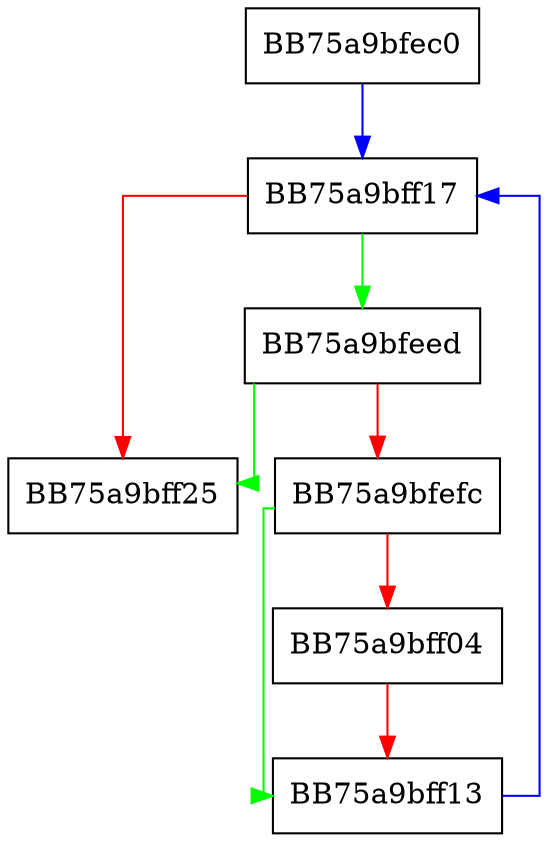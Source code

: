 digraph _Do_call {
  node [shape="box"];
  graph [splines=ortho];
  BB75a9bfec0 -> BB75a9bff17 [color="blue"];
  BB75a9bfeed -> BB75a9bff25 [color="green"];
  BB75a9bfeed -> BB75a9bfefc [color="red"];
  BB75a9bfefc -> BB75a9bff13 [color="green"];
  BB75a9bfefc -> BB75a9bff04 [color="red"];
  BB75a9bff04 -> BB75a9bff13 [color="red"];
  BB75a9bff13 -> BB75a9bff17 [color="blue"];
  BB75a9bff17 -> BB75a9bfeed [color="green"];
  BB75a9bff17 -> BB75a9bff25 [color="red"];
}